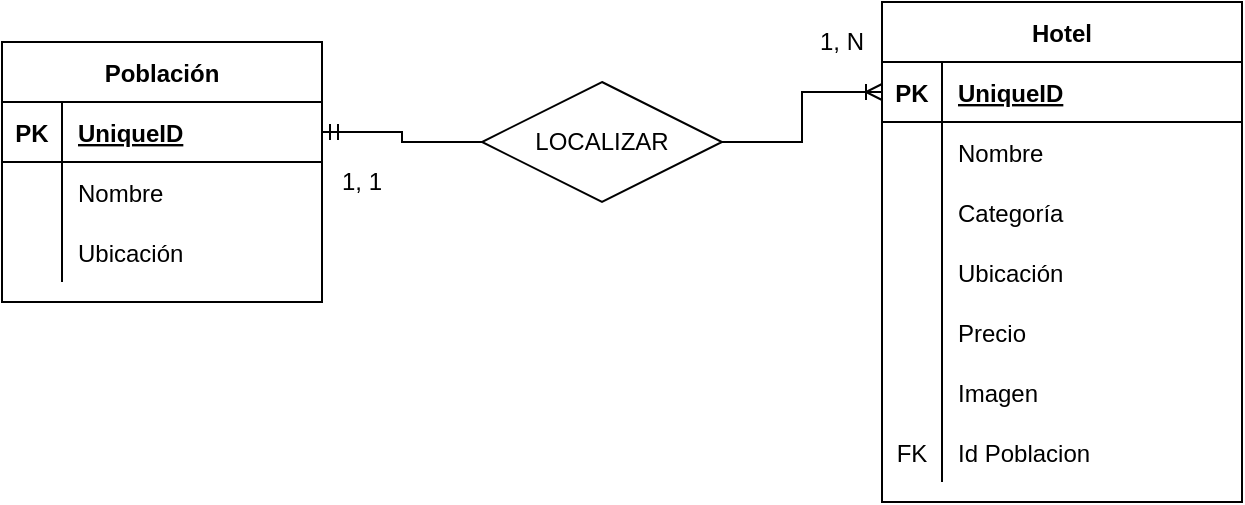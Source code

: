 <mxfile version="14.9.2" type="device"><diagram id="yGSOqLcFCoEiWHdzrdtX" name="Page-1"><mxGraphModel dx="1038" dy="624" grid="1" gridSize="10" guides="1" tooltips="1" connect="1" arrows="1" fold="1" page="1" pageScale="1" pageWidth="850" pageHeight="1100" math="0" shadow="0"><root><mxCell id="0"/><mxCell id="1" parent="0"/><mxCell id="b5lornZ6y455OjhG4rOU-1" value="Población" style="shape=table;startSize=30;container=1;collapsible=1;childLayout=tableLayout;fixedRows=1;rowLines=0;fontStyle=1;align=center;resizeLast=1;" vertex="1" parent="1"><mxGeometry x="80" y="70" width="160" height="130" as="geometry"/></mxCell><mxCell id="b5lornZ6y455OjhG4rOU-2" value="" style="shape=partialRectangle;collapsible=0;dropTarget=0;pointerEvents=0;fillColor=none;top=0;left=0;bottom=1;right=0;points=[[0,0.5],[1,0.5]];portConstraint=eastwest;" vertex="1" parent="b5lornZ6y455OjhG4rOU-1"><mxGeometry y="30" width="160" height="30" as="geometry"/></mxCell><mxCell id="b5lornZ6y455OjhG4rOU-3" value="PK" style="shape=partialRectangle;connectable=0;fillColor=none;top=0;left=0;bottom=0;right=0;fontStyle=1;overflow=hidden;" vertex="1" parent="b5lornZ6y455OjhG4rOU-2"><mxGeometry width="30" height="30" as="geometry"/></mxCell><mxCell id="b5lornZ6y455OjhG4rOU-4" value="UniqueID" style="shape=partialRectangle;connectable=0;fillColor=none;top=0;left=0;bottom=0;right=0;align=left;spacingLeft=6;fontStyle=5;overflow=hidden;" vertex="1" parent="b5lornZ6y455OjhG4rOU-2"><mxGeometry x="30" width="130" height="30" as="geometry"/></mxCell><mxCell id="b5lornZ6y455OjhG4rOU-5" value="" style="shape=partialRectangle;collapsible=0;dropTarget=0;pointerEvents=0;fillColor=none;top=0;left=0;bottom=0;right=0;points=[[0,0.5],[1,0.5]];portConstraint=eastwest;" vertex="1" parent="b5lornZ6y455OjhG4rOU-1"><mxGeometry y="60" width="160" height="30" as="geometry"/></mxCell><mxCell id="b5lornZ6y455OjhG4rOU-6" value="" style="shape=partialRectangle;connectable=0;fillColor=none;top=0;left=0;bottom=0;right=0;editable=1;overflow=hidden;" vertex="1" parent="b5lornZ6y455OjhG4rOU-5"><mxGeometry width="30" height="30" as="geometry"/></mxCell><mxCell id="b5lornZ6y455OjhG4rOU-7" value="Nombre" style="shape=partialRectangle;connectable=0;fillColor=none;top=0;left=0;bottom=0;right=0;align=left;spacingLeft=6;overflow=hidden;" vertex="1" parent="b5lornZ6y455OjhG4rOU-5"><mxGeometry x="30" width="130" height="30" as="geometry"/></mxCell><mxCell id="b5lornZ6y455OjhG4rOU-8" value="" style="shape=partialRectangle;collapsible=0;dropTarget=0;pointerEvents=0;fillColor=none;top=0;left=0;bottom=0;right=0;points=[[0,0.5],[1,0.5]];portConstraint=eastwest;" vertex="1" parent="b5lornZ6y455OjhG4rOU-1"><mxGeometry y="90" width="160" height="30" as="geometry"/></mxCell><mxCell id="b5lornZ6y455OjhG4rOU-9" value="" style="shape=partialRectangle;connectable=0;fillColor=none;top=0;left=0;bottom=0;right=0;editable=1;overflow=hidden;" vertex="1" parent="b5lornZ6y455OjhG4rOU-8"><mxGeometry width="30" height="30" as="geometry"/></mxCell><mxCell id="b5lornZ6y455OjhG4rOU-10" value="Ubicación" style="shape=partialRectangle;connectable=0;fillColor=none;top=0;left=0;bottom=0;right=0;align=left;spacingLeft=6;overflow=hidden;" vertex="1" parent="b5lornZ6y455OjhG4rOU-8"><mxGeometry x="30" width="130" height="30" as="geometry"/></mxCell><mxCell id="b5lornZ6y455OjhG4rOU-14" value="Hotel" style="shape=table;startSize=30;container=1;collapsible=1;childLayout=tableLayout;fixedRows=1;rowLines=0;fontStyle=1;align=center;resizeLast=1;" vertex="1" parent="1"><mxGeometry x="520" y="50" width="180" height="250" as="geometry"/></mxCell><mxCell id="b5lornZ6y455OjhG4rOU-15" value="" style="shape=partialRectangle;collapsible=0;dropTarget=0;pointerEvents=0;fillColor=none;top=0;left=0;bottom=1;right=0;points=[[0,0.5],[1,0.5]];portConstraint=eastwest;" vertex="1" parent="b5lornZ6y455OjhG4rOU-14"><mxGeometry y="30" width="180" height="30" as="geometry"/></mxCell><mxCell id="b5lornZ6y455OjhG4rOU-16" value="PK" style="shape=partialRectangle;connectable=0;fillColor=none;top=0;left=0;bottom=0;right=0;fontStyle=1;overflow=hidden;" vertex="1" parent="b5lornZ6y455OjhG4rOU-15"><mxGeometry width="30" height="30" as="geometry"/></mxCell><mxCell id="b5lornZ6y455OjhG4rOU-17" value="UniqueID" style="shape=partialRectangle;connectable=0;fillColor=none;top=0;left=0;bottom=0;right=0;align=left;spacingLeft=6;fontStyle=5;overflow=hidden;" vertex="1" parent="b5lornZ6y455OjhG4rOU-15"><mxGeometry x="30" width="150" height="30" as="geometry"/></mxCell><mxCell id="b5lornZ6y455OjhG4rOU-18" value="" style="shape=partialRectangle;collapsible=0;dropTarget=0;pointerEvents=0;fillColor=none;top=0;left=0;bottom=0;right=0;points=[[0,0.5],[1,0.5]];portConstraint=eastwest;" vertex="1" parent="b5lornZ6y455OjhG4rOU-14"><mxGeometry y="60" width="180" height="30" as="geometry"/></mxCell><mxCell id="b5lornZ6y455OjhG4rOU-19" value="" style="shape=partialRectangle;connectable=0;fillColor=none;top=0;left=0;bottom=0;right=0;editable=1;overflow=hidden;" vertex="1" parent="b5lornZ6y455OjhG4rOU-18"><mxGeometry width="30" height="30" as="geometry"/></mxCell><mxCell id="b5lornZ6y455OjhG4rOU-20" value="Nombre" style="shape=partialRectangle;connectable=0;fillColor=none;top=0;left=0;bottom=0;right=0;align=left;spacingLeft=6;overflow=hidden;" vertex="1" parent="b5lornZ6y455OjhG4rOU-18"><mxGeometry x="30" width="150" height="30" as="geometry"/></mxCell><mxCell id="b5lornZ6y455OjhG4rOU-21" value="" style="shape=partialRectangle;collapsible=0;dropTarget=0;pointerEvents=0;fillColor=none;top=0;left=0;bottom=0;right=0;points=[[0,0.5],[1,0.5]];portConstraint=eastwest;" vertex="1" parent="b5lornZ6y455OjhG4rOU-14"><mxGeometry y="90" width="180" height="30" as="geometry"/></mxCell><mxCell id="b5lornZ6y455OjhG4rOU-22" value="" style="shape=partialRectangle;connectable=0;fillColor=none;top=0;left=0;bottom=0;right=0;editable=1;overflow=hidden;" vertex="1" parent="b5lornZ6y455OjhG4rOU-21"><mxGeometry width="30" height="30" as="geometry"/></mxCell><mxCell id="b5lornZ6y455OjhG4rOU-23" value="Categoría" style="shape=partialRectangle;connectable=0;fillColor=none;top=0;left=0;bottom=0;right=0;align=left;spacingLeft=6;overflow=hidden;" vertex="1" parent="b5lornZ6y455OjhG4rOU-21"><mxGeometry x="30" width="150" height="30" as="geometry"/></mxCell><mxCell id="b5lornZ6y455OjhG4rOU-24" value="" style="shape=partialRectangle;collapsible=0;dropTarget=0;pointerEvents=0;fillColor=none;top=0;left=0;bottom=0;right=0;points=[[0,0.5],[1,0.5]];portConstraint=eastwest;" vertex="1" parent="b5lornZ6y455OjhG4rOU-14"><mxGeometry y="120" width="180" height="30" as="geometry"/></mxCell><mxCell id="b5lornZ6y455OjhG4rOU-25" value="" style="shape=partialRectangle;connectable=0;fillColor=none;top=0;left=0;bottom=0;right=0;editable=1;overflow=hidden;" vertex="1" parent="b5lornZ6y455OjhG4rOU-24"><mxGeometry width="30" height="30" as="geometry"/></mxCell><mxCell id="b5lornZ6y455OjhG4rOU-26" value="Ubicación" style="shape=partialRectangle;connectable=0;fillColor=none;top=0;left=0;bottom=0;right=0;align=left;spacingLeft=6;overflow=hidden;" vertex="1" parent="b5lornZ6y455OjhG4rOU-24"><mxGeometry x="30" width="150" height="30" as="geometry"/></mxCell><mxCell id="b5lornZ6y455OjhG4rOU-27" value="" style="shape=partialRectangle;collapsible=0;dropTarget=0;pointerEvents=0;fillColor=none;top=0;left=0;bottom=0;right=0;points=[[0,0.5],[1,0.5]];portConstraint=eastwest;" vertex="1" parent="b5lornZ6y455OjhG4rOU-14"><mxGeometry y="150" width="180" height="30" as="geometry"/></mxCell><mxCell id="b5lornZ6y455OjhG4rOU-28" value="" style="shape=partialRectangle;connectable=0;fillColor=none;top=0;left=0;bottom=0;right=0;editable=1;overflow=hidden;" vertex="1" parent="b5lornZ6y455OjhG4rOU-27"><mxGeometry width="30" height="30" as="geometry"/></mxCell><mxCell id="b5lornZ6y455OjhG4rOU-29" value="Precio" style="shape=partialRectangle;connectable=0;fillColor=none;top=0;left=0;bottom=0;right=0;align=left;spacingLeft=6;overflow=hidden;" vertex="1" parent="b5lornZ6y455OjhG4rOU-27"><mxGeometry x="30" width="150" height="30" as="geometry"/></mxCell><mxCell id="b5lornZ6y455OjhG4rOU-31" value="" style="shape=partialRectangle;collapsible=0;dropTarget=0;pointerEvents=0;fillColor=none;top=0;left=0;bottom=0;right=0;points=[[0,0.5],[1,0.5]];portConstraint=eastwest;" vertex="1" parent="b5lornZ6y455OjhG4rOU-14"><mxGeometry y="180" width="180" height="30" as="geometry"/></mxCell><mxCell id="b5lornZ6y455OjhG4rOU-32" value="" style="shape=partialRectangle;connectable=0;fillColor=none;top=0;left=0;bottom=0;right=0;editable=1;overflow=hidden;" vertex="1" parent="b5lornZ6y455OjhG4rOU-31"><mxGeometry width="30" height="30" as="geometry"/></mxCell><mxCell id="b5lornZ6y455OjhG4rOU-33" value="Imagen" style="shape=partialRectangle;connectable=0;fillColor=none;top=0;left=0;bottom=0;right=0;align=left;spacingLeft=6;overflow=hidden;" vertex="1" parent="b5lornZ6y455OjhG4rOU-31"><mxGeometry x="30" width="150" height="30" as="geometry"/></mxCell><mxCell id="b5lornZ6y455OjhG4rOU-34" value="" style="shape=partialRectangle;collapsible=0;dropTarget=0;pointerEvents=0;fillColor=none;top=0;left=0;bottom=0;right=0;points=[[0,0.5],[1,0.5]];portConstraint=eastwest;" vertex="1" parent="b5lornZ6y455OjhG4rOU-14"><mxGeometry y="210" width="180" height="30" as="geometry"/></mxCell><mxCell id="b5lornZ6y455OjhG4rOU-35" value="FK" style="shape=partialRectangle;connectable=0;fillColor=none;top=0;left=0;bottom=0;right=0;fontStyle=0;overflow=hidden;" vertex="1" parent="b5lornZ6y455OjhG4rOU-34"><mxGeometry width="30" height="30" as="geometry"/></mxCell><mxCell id="b5lornZ6y455OjhG4rOU-36" value="Id Poblacion" style="shape=partialRectangle;connectable=0;fillColor=none;top=0;left=0;bottom=0;right=0;align=left;spacingLeft=6;fontStyle=0;overflow=hidden;" vertex="1" parent="b5lornZ6y455OjhG4rOU-34"><mxGeometry x="30" width="150" height="30" as="geometry"/></mxCell><mxCell id="b5lornZ6y455OjhG4rOU-38" style="edgeStyle=orthogonalEdgeStyle;rounded=0;orthogonalLoop=1;jettySize=auto;html=1;exitX=1;exitY=0.5;exitDx=0;exitDy=0;entryX=0;entryY=0.5;entryDx=0;entryDy=0;endArrow=ERoneToMany;endFill=0;" edge="1" parent="1" source="b5lornZ6y455OjhG4rOU-37" target="b5lornZ6y455OjhG4rOU-15"><mxGeometry relative="1" as="geometry"/></mxCell><mxCell id="b5lornZ6y455OjhG4rOU-39" style="edgeStyle=orthogonalEdgeStyle;rounded=0;orthogonalLoop=1;jettySize=auto;html=1;exitX=0;exitY=0.5;exitDx=0;exitDy=0;endArrow=ERmandOne;endFill=0;" edge="1" parent="1" source="b5lornZ6y455OjhG4rOU-37" target="b5lornZ6y455OjhG4rOU-2"><mxGeometry relative="1" as="geometry"/></mxCell><mxCell id="b5lornZ6y455OjhG4rOU-37" value="LOCALIZAR" style="shape=rhombus;perimeter=rhombusPerimeter;whiteSpace=wrap;html=1;align=center;" vertex="1" parent="1"><mxGeometry x="320" y="90" width="120" height="60" as="geometry"/></mxCell><mxCell id="b5lornZ6y455OjhG4rOU-40" value="1, N" style="text;html=1;strokeColor=none;fillColor=none;align=center;verticalAlign=middle;whiteSpace=wrap;rounded=0;" vertex="1" parent="1"><mxGeometry x="480" y="60" width="40" height="20" as="geometry"/></mxCell><mxCell id="b5lornZ6y455OjhG4rOU-41" value="1, 1" style="text;html=1;strokeColor=none;fillColor=none;align=center;verticalAlign=middle;whiteSpace=wrap;rounded=0;" vertex="1" parent="1"><mxGeometry x="240" y="130" width="40" height="20" as="geometry"/></mxCell></root></mxGraphModel></diagram></mxfile>